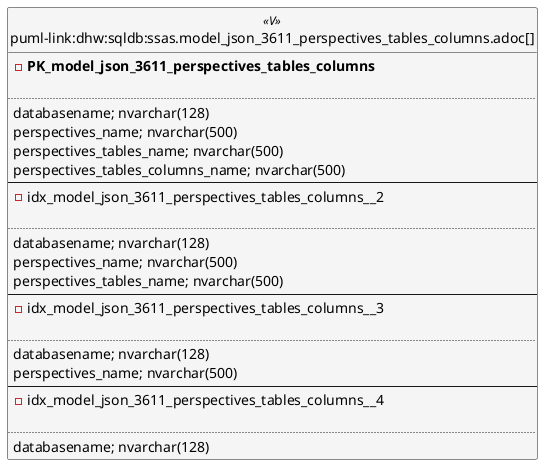 @startuml
left to right direction
'top to bottom direction
hide circle
'avoide "." issues:
set namespaceSeparator none


skinparam class {
  BackgroundColor White
  BackgroundColor<<FN>> Yellow
  BackgroundColor<<FS>> Yellow
  BackgroundColor<<FT>> LightGray
  BackgroundColor<<IF>> Yellow
  BackgroundColor<<IS>> Yellow
  BackgroundColor<<P>> Aqua
  BackgroundColor<<PC>> Aqua
  BackgroundColor<<SN>> Yellow
  BackgroundColor<<SO>> SlateBlue
  BackgroundColor<<TF>> LightGray
  BackgroundColor<<TR>> Tomato
  BackgroundColor<<U>> White
  BackgroundColor<<V>> WhiteSmoke
  BackgroundColor<<X>> Aqua
  BackgroundColor<<external>> AliceBlue
}


entity "puml-link:dhw:sqldb:ssas.model_json_3611_perspectives_tables_columns.adoc[]" as ssas.model_json_3611_perspectives_tables_columns << V >> {
- **PK_model_json_3611_perspectives_tables_columns**

..
databasename; nvarchar(128)
perspectives_name; nvarchar(500)
perspectives_tables_name; nvarchar(500)
perspectives_tables_columns_name; nvarchar(500)
--
- idx_model_json_3611_perspectives_tables_columns__2

..
databasename; nvarchar(128)
perspectives_name; nvarchar(500)
perspectives_tables_name; nvarchar(500)
--
- idx_model_json_3611_perspectives_tables_columns__3

..
databasename; nvarchar(128)
perspectives_name; nvarchar(500)
--
- idx_model_json_3611_perspectives_tables_columns__4

..
databasename; nvarchar(128)
}


@enduml

